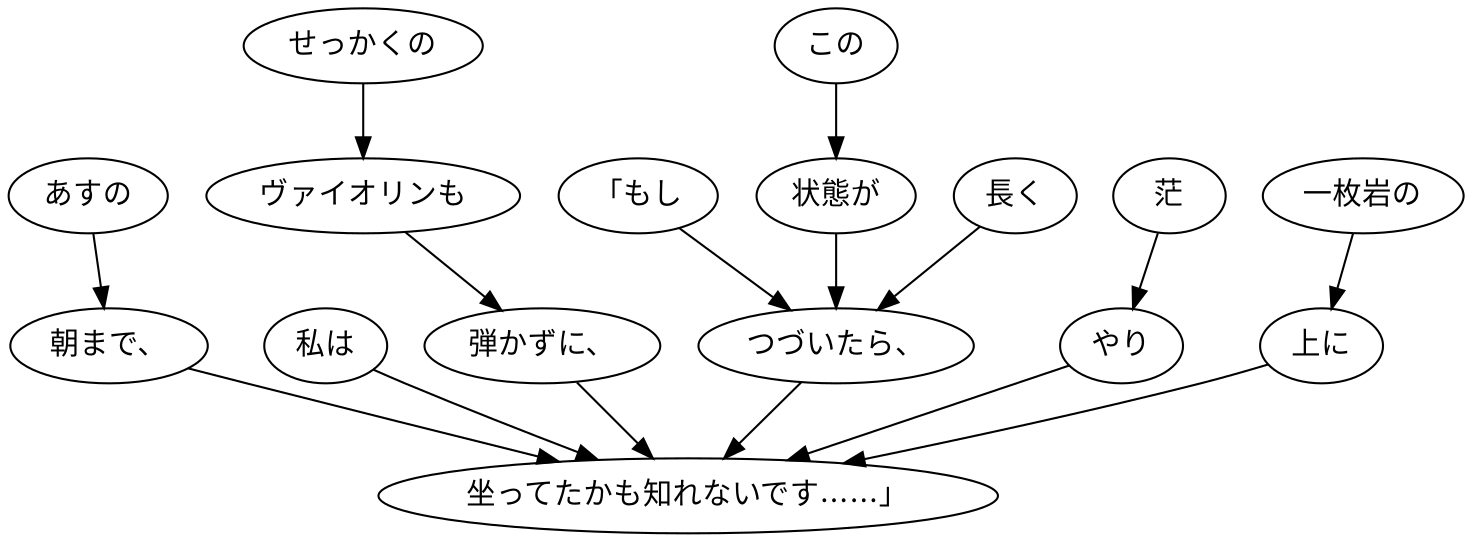 digraph graph8349 {
	node0 [label="「もし"];
	node1 [label="この"];
	node2 [label="状態が"];
	node3 [label="長く"];
	node4 [label="つづいたら、"];
	node5 [label="私は"];
	node6 [label="あすの"];
	node7 [label="朝まで、"];
	node8 [label="せっかくの"];
	node9 [label="ヴァイオリンも"];
	node10 [label="弾かずに、"];
	node11 [label="茫"];
	node12 [label="やり"];
	node13 [label="一枚岩の"];
	node14 [label="上に"];
	node15 [label="坐ってたかも知れないです……」"];
	node0 -> node4;
	node1 -> node2;
	node2 -> node4;
	node3 -> node4;
	node4 -> node15;
	node5 -> node15;
	node6 -> node7;
	node7 -> node15;
	node8 -> node9;
	node9 -> node10;
	node10 -> node15;
	node11 -> node12;
	node12 -> node15;
	node13 -> node14;
	node14 -> node15;
}
